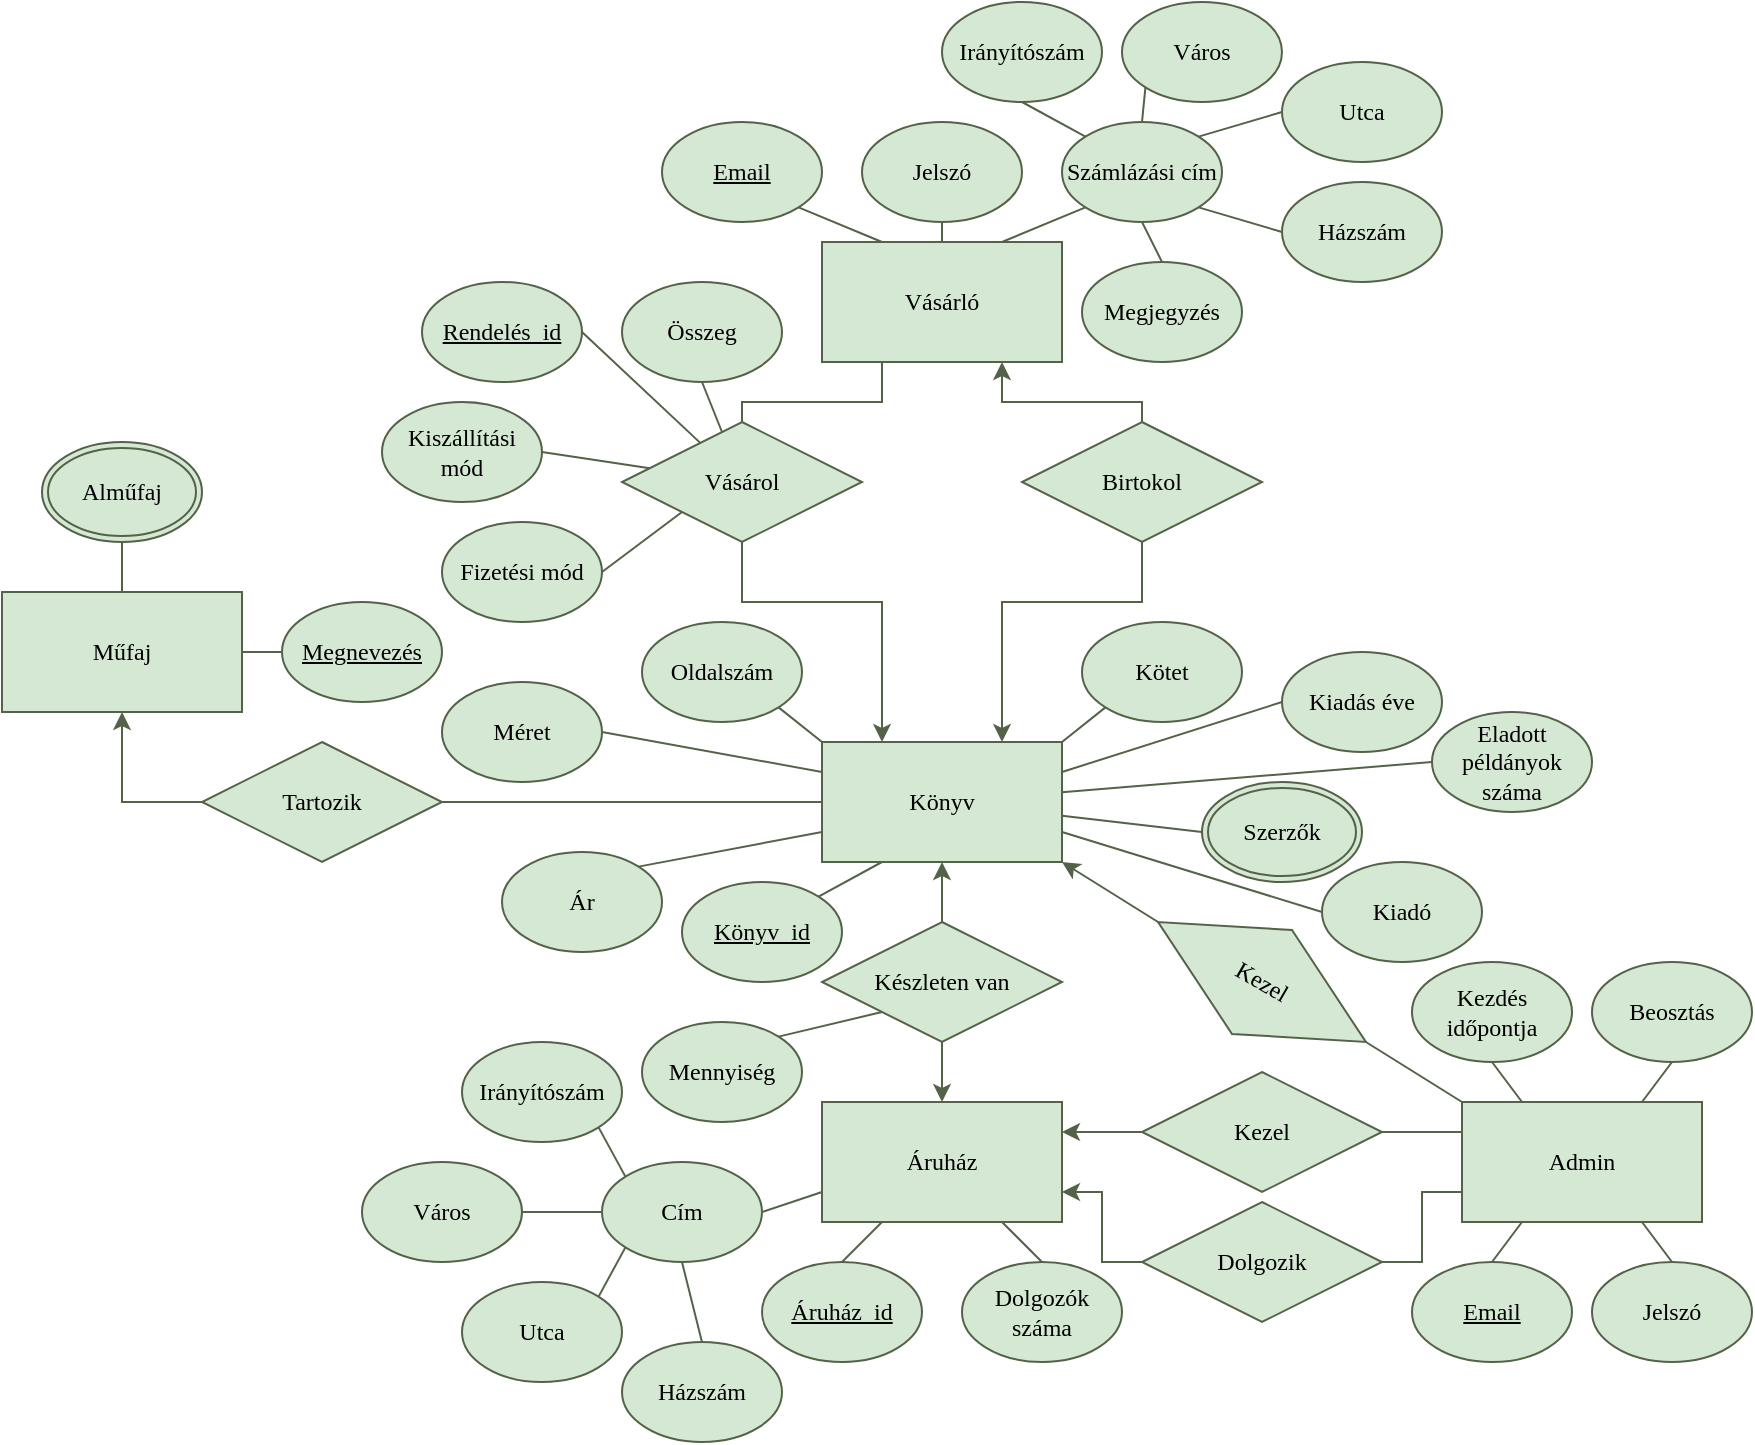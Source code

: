 <mxfile version="24.0.1" type="device">
  <diagram name="1 oldal" id="Fu4hLFUh1KVYdfKpGeLN">
    <mxGraphModel dx="2022" dy="591" grid="1" gridSize="10" guides="1" tooltips="1" connect="1" arrows="1" fold="1" page="1" pageScale="1" pageWidth="827" pageHeight="1169" math="0" shadow="0">
      <root>
        <mxCell id="0" />
        <mxCell id="1" parent="0" />
        <mxCell id="RZPR3kIjlsMWi17amMFl-12" style="rounded=0;orthogonalLoop=1;jettySize=auto;html=1;exitX=0;exitY=0.5;exitDx=0;exitDy=0;entryX=0.5;entryY=1;entryDx=0;entryDy=0;endArrow=classic;endFill=1;fontFamily=Calibri;fontColor=#546248;fillColor=#d5e8d4;strokeColor=#546248;edgeStyle=orthogonalEdgeStyle;" parent="1" source="1YvyH126ldd-et75dgN8-4" target="1YvyH126ldd-et75dgN8-3" edge="1">
          <mxGeometry relative="1" as="geometry">
            <mxPoint x="110" y="445" as="targetPoint" />
          </mxGeometry>
        </mxCell>
        <mxCell id="RZPR3kIjlsMWi17amMFl-19" style="rounded=0;orthogonalLoop=1;jettySize=auto;html=1;entryX=0;entryY=0.5;entryDx=0;entryDy=0;endArrow=none;endFill=0;fontFamily=Calibri;fontColor=#546248;fillColor=#d5e8d4;strokeColor=#546248;" parent="1" source="qL_LGEdb0NVFimi9Nnbc-1" target="UofxTASj_F71TdPfPJub-4" edge="1">
          <mxGeometry relative="1" as="geometry">
            <mxPoint x="520" y="435" as="targetPoint" />
          </mxGeometry>
        </mxCell>
        <mxCell id="RZPR3kIjlsMWi17amMFl-20" style="rounded=0;orthogonalLoop=1;jettySize=auto;html=1;exitX=1;exitY=0.25;exitDx=0;exitDy=0;entryX=0;entryY=0.5;entryDx=0;entryDy=0;endArrow=none;endFill=0;fontFamily=Calibri;fontColor=#546248;fillColor=#d5e8d4;strokeColor=#546248;" parent="1" source="qL_LGEdb0NVFimi9Nnbc-1" target="qL_LGEdb0NVFimi9Nnbc-32" edge="1">
          <mxGeometry relative="1" as="geometry" />
        </mxCell>
        <mxCell id="RZPR3kIjlsMWi17amMFl-21" style="rounded=0;orthogonalLoop=1;jettySize=auto;html=1;exitX=1;exitY=0.75;exitDx=0;exitDy=0;entryX=0;entryY=0.5;entryDx=0;entryDy=0;endArrow=none;endFill=0;fontFamily=Calibri;fontColor=#546248;fillColor=#d5e8d4;strokeColor=#546248;" parent="1" source="qL_LGEdb0NVFimi9Nnbc-1" target="qL_LGEdb0NVFimi9Nnbc-30" edge="1">
          <mxGeometry relative="1" as="geometry" />
        </mxCell>
        <mxCell id="RZPR3kIjlsMWi17amMFl-39" style="rounded=0;orthogonalLoop=1;jettySize=auto;html=1;exitX=1;exitY=1;exitDx=0;exitDy=0;entryX=0;entryY=0.5;entryDx=0;entryDy=0;endArrow=none;endFill=0;startArrow=classic;startFill=1;fontFamily=Calibri;fontColor=#546248;fillColor=#d5e8d4;strokeColor=#546248;" parent="1" source="qL_LGEdb0NVFimi9Nnbc-1" target="RZPR3kIjlsMWi17amMFl-9" edge="1">
          <mxGeometry relative="1" as="geometry" />
        </mxCell>
        <mxCell id="qL_LGEdb0NVFimi9Nnbc-1" value="Könyv" style="rounded=0;whiteSpace=wrap;html=1;fontFamily=Calibri;fillColor=#d5e8d4;strokeColor=#546248;" parent="1" vertex="1">
          <mxGeometry x="330" y="390" width="120" height="60" as="geometry" />
        </mxCell>
        <mxCell id="qL_LGEdb0NVFimi9Nnbc-10" style="edgeStyle=orthogonalEdgeStyle;rounded=0;orthogonalLoop=1;jettySize=auto;html=1;exitX=0.25;exitY=1;exitDx=0;exitDy=0;entryX=0.5;entryY=0;entryDx=0;entryDy=0;endArrow=none;endFill=0;fontFamily=Calibri;fontColor=#546248;fillColor=#d5e8d4;strokeColor=#546248;" parent="1" source="qL_LGEdb0NVFimi9Nnbc-2" target="qL_LGEdb0NVFimi9Nnbc-7" edge="1">
          <mxGeometry relative="1" as="geometry">
            <Array as="points">
              <mxPoint x="360" y="220" />
              <mxPoint x="290" y="220" />
            </Array>
          </mxGeometry>
        </mxCell>
        <mxCell id="qL_LGEdb0NVFimi9Nnbc-17" style="edgeStyle=orthogonalEdgeStyle;rounded=0;orthogonalLoop=1;jettySize=auto;html=1;exitX=0.75;exitY=1;exitDx=0;exitDy=0;entryX=0.5;entryY=0;entryDx=0;entryDy=0;endArrow=none;endFill=0;startArrow=classic;startFill=1;fontFamily=Calibri;fontColor=#546248;fillColor=#d5e8d4;strokeColor=#546248;" parent="1" source="qL_LGEdb0NVFimi9Nnbc-2" target="qL_LGEdb0NVFimi9Nnbc-16" edge="1">
          <mxGeometry relative="1" as="geometry">
            <Array as="points">
              <mxPoint x="420" y="220" />
              <mxPoint x="490" y="220" />
            </Array>
          </mxGeometry>
        </mxCell>
        <mxCell id="qL_LGEdb0NVFimi9Nnbc-2" value="Vásárló" style="rounded=0;whiteSpace=wrap;html=1;fontFamily=Calibri;fillColor=#d5e8d4;strokeColor=#546248;" parent="1" vertex="1">
          <mxGeometry x="330" y="140" width="120" height="60" as="geometry" />
        </mxCell>
        <mxCell id="qL_LGEdb0NVFimi9Nnbc-14" style="edgeStyle=orthogonalEdgeStyle;rounded=0;orthogonalLoop=1;jettySize=auto;html=1;exitX=0.5;exitY=0;exitDx=0;exitDy=0;entryX=0.5;entryY=1;entryDx=0;entryDy=0;endArrow=none;endFill=0;startArrow=classic;startFill=1;fontFamily=Calibri;fontColor=#546248;fillColor=#d5e8d4;strokeColor=#546248;" parent="1" source="qL_LGEdb0NVFimi9Nnbc-3" target="qL_LGEdb0NVFimi9Nnbc-9" edge="1">
          <mxGeometry relative="1" as="geometry" />
        </mxCell>
        <mxCell id="RZPR3kIjlsMWi17amMFl-36" style="rounded=0;orthogonalLoop=1;jettySize=auto;html=1;exitX=0;exitY=0.75;exitDx=0;exitDy=0;entryX=1;entryY=0.5;entryDx=0;entryDy=0;endArrow=none;endFill=0;fontFamily=Calibri;fontColor=#546248;fillColor=#d5e8d4;strokeColor=#546248;" parent="1" source="qL_LGEdb0NVFimi9Nnbc-3" target="qL_LGEdb0NVFimi9Nnbc-24" edge="1">
          <mxGeometry relative="1" as="geometry" />
        </mxCell>
        <mxCell id="qL_LGEdb0NVFimi9Nnbc-3" value="Áruház" style="rounded=0;whiteSpace=wrap;html=1;fontFamily=Calibri;fillColor=#d5e8d4;strokeColor=#546248;" parent="1" vertex="1">
          <mxGeometry x="330" y="570" width="120" height="60" as="geometry" />
        </mxCell>
        <mxCell id="qL_LGEdb0NVFimi9Nnbc-12" style="rounded=0;orthogonalLoop=1;jettySize=auto;html=1;exitX=0;exitY=0.75;exitDx=0;exitDy=0;entryX=1;entryY=0.5;entryDx=0;entryDy=0;endArrow=none;endFill=0;edgeStyle=orthogonalEdgeStyle;startArrow=none;startFill=0;fontFamily=Calibri;fontColor=#546248;fillColor=#d5e8d4;strokeColor=#546248;" parent="1" source="qL_LGEdb0NVFimi9Nnbc-5" target="qL_LGEdb0NVFimi9Nnbc-8" edge="1">
          <mxGeometry relative="1" as="geometry" />
        </mxCell>
        <mxCell id="RZPR3kIjlsMWi17amMFl-31" style="rounded=0;orthogonalLoop=1;jettySize=auto;html=1;exitX=0;exitY=0.25;exitDx=0;exitDy=0;entryX=1;entryY=0.5;entryDx=0;entryDy=0;endArrow=none;endFill=0;edgeStyle=orthogonalEdgeStyle;fontFamily=Calibri;fontColor=#546248;fillColor=#d5e8d4;strokeColor=#546248;" parent="1" source="qL_LGEdb0NVFimi9Nnbc-5" target="RZPR3kIjlsMWi17amMFl-8" edge="1">
          <mxGeometry relative="1" as="geometry" />
        </mxCell>
        <mxCell id="qL_LGEdb0NVFimi9Nnbc-5" value="Admin" style="rounded=0;whiteSpace=wrap;html=1;fontFamily=Calibri;fillColor=#d5e8d4;strokeColor=#546248;" parent="1" vertex="1">
          <mxGeometry x="650" y="570" width="120" height="60" as="geometry" />
        </mxCell>
        <mxCell id="qL_LGEdb0NVFimi9Nnbc-11" style="edgeStyle=orthogonalEdgeStyle;rounded=0;orthogonalLoop=1;jettySize=auto;html=1;exitX=0.5;exitY=1;exitDx=0;exitDy=0;entryX=0.25;entryY=0;entryDx=0;entryDy=0;fontFamily=Calibri;fontColor=#546248;fillColor=#d5e8d4;strokeColor=#546248;" parent="1" source="qL_LGEdb0NVFimi9Nnbc-7" target="qL_LGEdb0NVFimi9Nnbc-1" edge="1">
          <mxGeometry relative="1" as="geometry">
            <mxPoint x="360" y="330.0" as="targetPoint" />
            <Array as="points">
              <mxPoint x="290" y="320" />
              <mxPoint x="360" y="320" />
            </Array>
          </mxGeometry>
        </mxCell>
        <mxCell id="qL_LGEdb0NVFimi9Nnbc-7" value="Vásárol" style="rhombus;whiteSpace=wrap;html=1;fontFamily=Calibri;fillColor=#d5e8d4;strokeColor=#546248;" parent="1" vertex="1">
          <mxGeometry x="230" y="230" width="120" height="60" as="geometry" />
        </mxCell>
        <mxCell id="qL_LGEdb0NVFimi9Nnbc-13" style="rounded=0;orthogonalLoop=1;jettySize=auto;html=1;exitX=0;exitY=0.5;exitDx=0;exitDy=0;entryX=1;entryY=0.75;entryDx=0;entryDy=0;edgeStyle=orthogonalEdgeStyle;fontFamily=Calibri;fontColor=#546248;fillColor=#d5e8d4;strokeColor=#546248;" parent="1" source="qL_LGEdb0NVFimi9Nnbc-8" target="qL_LGEdb0NVFimi9Nnbc-3" edge="1">
          <mxGeometry relative="1" as="geometry" />
        </mxCell>
        <mxCell id="qL_LGEdb0NVFimi9Nnbc-8" value="Dolgozik" style="rhombus;whiteSpace=wrap;html=1;fontFamily=Calibri;fillColor=#d5e8d4;strokeColor=#546248;" parent="1" vertex="1">
          <mxGeometry x="490" y="620" width="120" height="60" as="geometry" />
        </mxCell>
        <mxCell id="qL_LGEdb0NVFimi9Nnbc-15" style="edgeStyle=orthogonalEdgeStyle;rounded=0;orthogonalLoop=1;jettySize=auto;html=1;exitX=0.5;exitY=0;exitDx=0;exitDy=0;entryX=0.5;entryY=1;entryDx=0;entryDy=0;fontFamily=Calibri;fontColor=#546248;fillColor=#d5e8d4;strokeColor=#546248;" parent="1" source="qL_LGEdb0NVFimi9Nnbc-9" target="qL_LGEdb0NVFimi9Nnbc-1" edge="1">
          <mxGeometry relative="1" as="geometry" />
        </mxCell>
        <mxCell id="qL_LGEdb0NVFimi9Nnbc-9" value="Készleten van" style="rhombus;whiteSpace=wrap;html=1;fontFamily=Calibri;fillColor=#d5e8d4;strokeColor=#546248;" parent="1" vertex="1">
          <mxGeometry x="330" y="480" width="120" height="60" as="geometry" />
        </mxCell>
        <mxCell id="qL_LGEdb0NVFimi9Nnbc-18" style="edgeStyle=orthogonalEdgeStyle;rounded=0;orthogonalLoop=1;jettySize=auto;html=1;exitX=0.5;exitY=1;exitDx=0;exitDy=0;entryX=0.75;entryY=0;entryDx=0;entryDy=0;fontFamily=Calibri;fontColor=#546248;fillColor=#d5e8d4;strokeColor=#546248;" parent="1" source="qL_LGEdb0NVFimi9Nnbc-16" target="qL_LGEdb0NVFimi9Nnbc-1" edge="1">
          <mxGeometry relative="1" as="geometry">
            <mxPoint x="420" y="330.0" as="targetPoint" />
            <Array as="points">
              <mxPoint x="490" y="320" />
              <mxPoint x="420" y="320" />
            </Array>
          </mxGeometry>
        </mxCell>
        <mxCell id="qL_LGEdb0NVFimi9Nnbc-16" value="Birtokol" style="rhombus;whiteSpace=wrap;html=1;fontFamily=Calibri;fillColor=#d5e8d4;strokeColor=#546248;" parent="1" vertex="1">
          <mxGeometry x="430" y="230" width="120" height="60" as="geometry" />
        </mxCell>
        <mxCell id="RZPR3kIjlsMWi17amMFl-11" style="rounded=0;orthogonalLoop=1;jettySize=auto;html=1;exitX=0.5;exitY=0;exitDx=0;exitDy=0;entryX=0.5;entryY=1;entryDx=0;entryDy=0;endArrow=none;endFill=0;fontFamily=Calibri;fontColor=#546248;fillColor=#d5e8d4;strokeColor=#546248;startArrow=none;startFill=0;" parent="1" source="1YvyH126ldd-et75dgN8-3" target="UofxTASj_F71TdPfPJub-2" edge="1">
          <mxGeometry relative="1" as="geometry">
            <mxPoint y="340" as="sourcePoint" />
            <mxPoint x="-20" y="290" as="targetPoint" />
          </mxGeometry>
        </mxCell>
        <mxCell id="qL_LGEdb0NVFimi9Nnbc-24" value="Cím" style="ellipse;whiteSpace=wrap;html=1;fontFamily=Calibri;fillColor=#d5e8d4;strokeColor=#546248;" parent="1" vertex="1">
          <mxGeometry x="220" y="600" width="80" height="50" as="geometry" />
        </mxCell>
        <mxCell id="RZPR3kIjlsMWi17amMFl-33" style="rounded=0;orthogonalLoop=1;jettySize=auto;html=1;exitX=0.5;exitY=0;exitDx=0;exitDy=0;entryX=0.75;entryY=1;entryDx=0;entryDy=0;endArrow=none;endFill=0;fontFamily=Calibri;fontColor=#546248;fillColor=#d5e8d4;strokeColor=#546248;" parent="1" source="qL_LGEdb0NVFimi9Nnbc-26" target="qL_LGEdb0NVFimi9Nnbc-3" edge="1">
          <mxGeometry relative="1" as="geometry" />
        </mxCell>
        <mxCell id="qL_LGEdb0NVFimi9Nnbc-26" value="Dolgozók száma" style="ellipse;whiteSpace=wrap;html=1;fontFamily=Calibri;fillColor=#d5e8d4;strokeColor=#546248;" parent="1" vertex="1">
          <mxGeometry x="400" y="650" width="80" height="50" as="geometry" />
        </mxCell>
        <mxCell id="RZPR3kIjlsMWi17amMFl-42" style="rounded=0;orthogonalLoop=1;jettySize=auto;html=1;exitX=1;exitY=0;exitDx=0;exitDy=0;entryX=0;entryY=0.75;entryDx=0;entryDy=0;endArrow=none;endFill=0;fontFamily=Calibri;fontColor=#546248;fillColor=#d5e8d4;strokeColor=#546248;" parent="1" source="qL_LGEdb0NVFimi9Nnbc-29" target="qL_LGEdb0NVFimi9Nnbc-1" edge="1">
          <mxGeometry relative="1" as="geometry" />
        </mxCell>
        <mxCell id="qL_LGEdb0NVFimi9Nnbc-29" value="Ár" style="ellipse;whiteSpace=wrap;html=1;fontFamily=Calibri;fillColor=#d5e8d4;strokeColor=#546248;" parent="1" vertex="1">
          <mxGeometry x="170" y="445" width="80" height="50" as="geometry" />
        </mxCell>
        <mxCell id="qL_LGEdb0NVFimi9Nnbc-30" value="Kiadó" style="ellipse;whiteSpace=wrap;html=1;fontFamily=Calibri;fillColor=#d5e8d4;strokeColor=#546248;" parent="1" vertex="1">
          <mxGeometry x="580" y="450" width="80" height="50" as="geometry" />
        </mxCell>
        <mxCell id="RZPR3kIjlsMWi17amMFl-45" style="rounded=0;orthogonalLoop=1;jettySize=auto;html=1;exitX=0;exitY=1;exitDx=0;exitDy=0;entryX=1;entryY=0;entryDx=0;entryDy=0;endArrow=none;endFill=0;fontFamily=Calibri;fontColor=#546248;fillColor=#d5e8d4;strokeColor=#546248;" parent="1" source="qL_LGEdb0NVFimi9Nnbc-31" target="qL_LGEdb0NVFimi9Nnbc-1" edge="1">
          <mxGeometry relative="1" as="geometry" />
        </mxCell>
        <mxCell id="qL_LGEdb0NVFimi9Nnbc-31" value="Kötet" style="ellipse;whiteSpace=wrap;html=1;fontFamily=Calibri;fillColor=#d5e8d4;strokeColor=#546248;" parent="1" vertex="1">
          <mxGeometry x="460" y="330" width="80" height="50" as="geometry" />
        </mxCell>
        <mxCell id="qL_LGEdb0NVFimi9Nnbc-32" value="Kiadás éve" style="ellipse;whiteSpace=wrap;html=1;fontFamily=Calibri;fillColor=#d5e8d4;strokeColor=#546248;" parent="1" vertex="1">
          <mxGeometry x="560" y="345" width="80" height="50" as="geometry" />
        </mxCell>
        <mxCell id="RZPR3kIjlsMWi17amMFl-43" style="rounded=0;orthogonalLoop=1;jettySize=auto;html=1;exitX=1;exitY=0.5;exitDx=0;exitDy=0;entryX=0;entryY=0.25;entryDx=0;entryDy=0;endArrow=none;endFill=0;fontFamily=Calibri;fontColor=#546248;fillColor=#d5e8d4;strokeColor=#546248;" parent="1" source="qL_LGEdb0NVFimi9Nnbc-33" target="qL_LGEdb0NVFimi9Nnbc-1" edge="1">
          <mxGeometry relative="1" as="geometry" />
        </mxCell>
        <mxCell id="qL_LGEdb0NVFimi9Nnbc-33" value="Méret" style="ellipse;whiteSpace=wrap;html=1;fontFamily=Calibri;fillColor=#d5e8d4;strokeColor=#546248;" parent="1" vertex="1">
          <mxGeometry x="140" y="360" width="80" height="50" as="geometry" />
        </mxCell>
        <mxCell id="RZPR3kIjlsMWi17amMFl-44" style="rounded=0;orthogonalLoop=1;jettySize=auto;html=1;exitX=1;exitY=1;exitDx=0;exitDy=0;entryX=0;entryY=0;entryDx=0;entryDy=0;endArrow=none;endFill=0;fontFamily=Calibri;fontColor=#546248;fillColor=#d5e8d4;strokeColor=#546248;" parent="1" source="qL_LGEdb0NVFimi9Nnbc-34" target="qL_LGEdb0NVFimi9Nnbc-1" edge="1">
          <mxGeometry relative="1" as="geometry" />
        </mxCell>
        <mxCell id="qL_LGEdb0NVFimi9Nnbc-34" value="Oldalszám" style="ellipse;whiteSpace=wrap;html=1;fontFamily=Calibri;fillColor=#d5e8d4;strokeColor=#546248;" parent="1" vertex="1">
          <mxGeometry x="240" y="330" width="80" height="50" as="geometry" />
        </mxCell>
        <mxCell id="RZPR3kIjlsMWi17amMFl-28" style="rounded=0;orthogonalLoop=1;jettySize=auto;html=1;exitX=1;exitY=1;exitDx=0;exitDy=0;entryX=0.25;entryY=0;entryDx=0;entryDy=0;endArrow=none;endFill=0;fontFamily=Calibri;fontColor=#546248;fillColor=#d5e8d4;strokeColor=#546248;" parent="1" source="qL_LGEdb0NVFimi9Nnbc-36" target="qL_LGEdb0NVFimi9Nnbc-2" edge="1">
          <mxGeometry relative="1" as="geometry" />
        </mxCell>
        <mxCell id="qL_LGEdb0NVFimi9Nnbc-36" value="&lt;u&gt;Email&lt;/u&gt;" style="ellipse;whiteSpace=wrap;html=1;fontFamily=Calibri;fillColor=#d5e8d4;strokeColor=#546248;" parent="1" vertex="1">
          <mxGeometry x="250" y="80" width="80" height="50" as="geometry" />
        </mxCell>
        <mxCell id="RZPR3kIjlsMWi17amMFl-29" style="rounded=0;orthogonalLoop=1;jettySize=auto;html=1;exitX=0.5;exitY=1;exitDx=0;exitDy=0;entryX=0.5;entryY=0;entryDx=0;entryDy=0;endArrow=none;endFill=0;fontFamily=Calibri;fontColor=#546248;fillColor=#d5e8d4;strokeColor=#546248;" parent="1" source="qL_LGEdb0NVFimi9Nnbc-37" target="qL_LGEdb0NVFimi9Nnbc-2" edge="1">
          <mxGeometry relative="1" as="geometry" />
        </mxCell>
        <mxCell id="qL_LGEdb0NVFimi9Nnbc-37" value="Jelszó" style="ellipse;whiteSpace=wrap;html=1;fontFamily=Calibri;fillColor=#d5e8d4;strokeColor=#546248;" parent="1" vertex="1">
          <mxGeometry x="350" y="80" width="80" height="50" as="geometry" />
        </mxCell>
        <mxCell id="RZPR3kIjlsMWi17amMFl-30" style="rounded=0;orthogonalLoop=1;jettySize=auto;html=1;exitX=0;exitY=1;exitDx=0;exitDy=0;entryX=0.75;entryY=0;entryDx=0;entryDy=0;endArrow=none;endFill=0;fontFamily=Calibri;fontColor=#546248;fillColor=#d5e8d4;strokeColor=#546248;" parent="1" source="qL_LGEdb0NVFimi9Nnbc-38" target="qL_LGEdb0NVFimi9Nnbc-2" edge="1">
          <mxGeometry relative="1" as="geometry" />
        </mxCell>
        <mxCell id="RZPR3kIjlsMWi17amMFl-53" style="rounded=0;orthogonalLoop=1;jettySize=auto;html=1;exitX=0;exitY=0;exitDx=0;exitDy=0;entryX=0.5;entryY=1;entryDx=0;entryDy=0;endArrow=none;endFill=0;fontFamily=Calibri;fontColor=#546248;fillColor=#d5e8d4;strokeColor=#546248;" parent="1" source="qL_LGEdb0NVFimi9Nnbc-38" target="RZPR3kIjlsMWi17amMFl-48" edge="1">
          <mxGeometry relative="1" as="geometry" />
        </mxCell>
        <mxCell id="RZPR3kIjlsMWi17amMFl-54" style="rounded=0;orthogonalLoop=1;jettySize=auto;html=1;exitX=0.5;exitY=0;exitDx=0;exitDy=0;entryX=0;entryY=1;entryDx=0;entryDy=0;endArrow=none;endFill=0;fontFamily=Calibri;fontColor=#546248;fillColor=#d5e8d4;strokeColor=#546248;" parent="1" source="qL_LGEdb0NVFimi9Nnbc-38" target="RZPR3kIjlsMWi17amMFl-49" edge="1">
          <mxGeometry relative="1" as="geometry" />
        </mxCell>
        <mxCell id="qL_LGEdb0NVFimi9Nnbc-38" value="Számlázási cím" style="ellipse;whiteSpace=wrap;html=1;fontFamily=Calibri;fillColor=#d5e8d4;strokeColor=#546248;" parent="1" vertex="1">
          <mxGeometry x="450" y="80" width="80" height="50" as="geometry" />
        </mxCell>
        <mxCell id="RZPR3kIjlsMWi17amMFl-24" style="rounded=0;orthogonalLoop=1;jettySize=auto;html=1;exitX=0.5;exitY=1;exitDx=0;exitDy=0;endArrow=none;endFill=0;fontFamily=Calibri;fontColor=#546248;fillColor=#d5e8d4;strokeColor=#546248;" parent="1" source="RZPR3kIjlsMWi17amMFl-1" target="qL_LGEdb0NVFimi9Nnbc-7" edge="1">
          <mxGeometry relative="1" as="geometry" />
        </mxCell>
        <mxCell id="RZPR3kIjlsMWi17amMFl-1" value="Összeg" style="ellipse;whiteSpace=wrap;html=1;fontFamily=Calibri;fillColor=#d5e8d4;strokeColor=#546248;" parent="1" vertex="1">
          <mxGeometry x="230" y="160" width="80" height="50" as="geometry" />
        </mxCell>
        <mxCell id="RZPR3kIjlsMWi17amMFl-23" style="rounded=0;orthogonalLoop=1;jettySize=auto;html=1;exitX=1;exitY=0.5;exitDx=0;exitDy=0;entryX=0;entryY=1;entryDx=0;entryDy=0;endArrow=none;endFill=0;fontFamily=Calibri;fontColor=#546248;fillColor=#d5e8d4;strokeColor=#546248;" parent="1" source="RZPR3kIjlsMWi17amMFl-2" target="qL_LGEdb0NVFimi9Nnbc-7" edge="1">
          <mxGeometry relative="1" as="geometry" />
        </mxCell>
        <mxCell id="RZPR3kIjlsMWi17amMFl-2" value="Fizetési mód" style="ellipse;whiteSpace=wrap;html=1;fontFamily=Calibri;fillColor=#d5e8d4;strokeColor=#546248;" parent="1" vertex="1">
          <mxGeometry x="140" y="280" width="80" height="50" as="geometry" />
        </mxCell>
        <mxCell id="RZPR3kIjlsMWi17amMFl-27" style="rounded=0;orthogonalLoop=1;jettySize=auto;html=1;exitX=1;exitY=0.5;exitDx=0;exitDy=0;endArrow=none;endFill=0;fontFamily=Calibri;fontColor=#546248;fillColor=#d5e8d4;strokeColor=#546248;" parent="1" source="RZPR3kIjlsMWi17amMFl-3" target="qL_LGEdb0NVFimi9Nnbc-7" edge="1">
          <mxGeometry relative="1" as="geometry" />
        </mxCell>
        <mxCell id="RZPR3kIjlsMWi17amMFl-3" value="Kiszállítási mód" style="ellipse;whiteSpace=wrap;html=1;fontFamily=Calibri;fillColor=#d5e8d4;strokeColor=#546248;" parent="1" vertex="1">
          <mxGeometry x="110" y="220" width="80" height="50" as="geometry" />
        </mxCell>
        <mxCell id="RZPR3kIjlsMWi17amMFl-37" style="rounded=0;orthogonalLoop=1;jettySize=auto;html=1;exitX=0.5;exitY=0;exitDx=0;exitDy=0;entryX=0.25;entryY=1;entryDx=0;entryDy=0;endArrow=none;endFill=0;fontFamily=Calibri;fontColor=#546248;fillColor=#d5e8d4;strokeColor=#546248;" parent="1" source="RZPR3kIjlsMWi17amMFl-4" target="qL_LGEdb0NVFimi9Nnbc-5" edge="1">
          <mxGeometry relative="1" as="geometry" />
        </mxCell>
        <mxCell id="RZPR3kIjlsMWi17amMFl-4" value="&lt;u&gt;Email&lt;/u&gt;" style="ellipse;whiteSpace=wrap;html=1;fontFamily=Calibri;fillColor=#d5e8d4;strokeColor=#546248;" parent="1" vertex="1">
          <mxGeometry x="625" y="650" width="80" height="50" as="geometry" />
        </mxCell>
        <mxCell id="RZPR3kIjlsMWi17amMFl-38" style="rounded=0;orthogonalLoop=1;jettySize=auto;html=1;exitX=0.5;exitY=0;exitDx=0;exitDy=0;entryX=0.75;entryY=1;entryDx=0;entryDy=0;endArrow=none;endFill=0;fontFamily=Calibri;fontColor=#546248;fillColor=#d5e8d4;strokeColor=#546248;" parent="1" source="RZPR3kIjlsMWi17amMFl-5" target="qL_LGEdb0NVFimi9Nnbc-5" edge="1">
          <mxGeometry relative="1" as="geometry" />
        </mxCell>
        <mxCell id="RZPR3kIjlsMWi17amMFl-5" value="Jelszó" style="ellipse;whiteSpace=wrap;html=1;fontFamily=Calibri;fillColor=#d5e8d4;strokeColor=#546248;" parent="1" vertex="1">
          <mxGeometry x="715" y="650" width="80" height="50" as="geometry" />
        </mxCell>
        <mxCell id="RZPR3kIjlsMWi17amMFl-67" style="rounded=0;orthogonalLoop=1;jettySize=auto;html=1;exitX=0.5;exitY=1;exitDx=0;exitDy=0;entryX=0.75;entryY=0;entryDx=0;entryDy=0;endArrow=none;endFill=0;strokeColor=#546248;" parent="1" source="RZPR3kIjlsMWi17amMFl-7" target="qL_LGEdb0NVFimi9Nnbc-5" edge="1">
          <mxGeometry relative="1" as="geometry" />
        </mxCell>
        <mxCell id="RZPR3kIjlsMWi17amMFl-7" value="Beosztás" style="ellipse;whiteSpace=wrap;html=1;fontFamily=Calibri;fillColor=#d5e8d4;strokeColor=#546248;" parent="1" vertex="1">
          <mxGeometry x="715" y="500" width="80" height="50" as="geometry" />
        </mxCell>
        <mxCell id="RZPR3kIjlsMWi17amMFl-32" style="rounded=0;orthogonalLoop=1;jettySize=auto;html=1;exitX=0;exitY=0.5;exitDx=0;exitDy=0;entryX=1;entryY=0.25;entryDx=0;entryDy=0;endArrow=classic;endFill=1;edgeStyle=orthogonalEdgeStyle;fontFamily=Calibri;fontColor=#546248;fillColor=#d5e8d4;strokeColor=#546248;" parent="1" source="RZPR3kIjlsMWi17amMFl-8" target="qL_LGEdb0NVFimi9Nnbc-3" edge="1">
          <mxGeometry relative="1" as="geometry" />
        </mxCell>
        <mxCell id="RZPR3kIjlsMWi17amMFl-8" value="Kezel" style="rhombus;whiteSpace=wrap;html=1;fontFamily=Calibri;fillColor=#d5e8d4;strokeColor=#546248;" parent="1" vertex="1">
          <mxGeometry x="490" y="555" width="120" height="60" as="geometry" />
        </mxCell>
        <mxCell id="RZPR3kIjlsMWi17amMFl-40" style="rounded=0;orthogonalLoop=1;jettySize=auto;html=1;exitX=1;exitY=0.5;exitDx=0;exitDy=0;entryX=0;entryY=0;entryDx=0;entryDy=0;endArrow=none;endFill=0;fontFamily=Calibri;fontColor=#546248;fillColor=#d5e8d4;strokeColor=#546248;" parent="1" source="RZPR3kIjlsMWi17amMFl-9" target="qL_LGEdb0NVFimi9Nnbc-5" edge="1">
          <mxGeometry relative="1" as="geometry" />
        </mxCell>
        <mxCell id="RZPR3kIjlsMWi17amMFl-9" value="Kezel" style="rhombus;whiteSpace=wrap;html=1;rotation=30;fontFamily=Calibri;fillColor=#d5e8d4;strokeColor=#546248;" parent="1" vertex="1">
          <mxGeometry x="490" y="480" width="120" height="60" as="geometry" />
        </mxCell>
        <mxCell id="RZPR3kIjlsMWi17amMFl-66" style="rounded=0;orthogonalLoop=1;jettySize=auto;html=1;exitX=0.5;exitY=1;exitDx=0;exitDy=0;entryX=0.25;entryY=0;entryDx=0;entryDy=0;endArrow=none;endFill=0;strokeColor=#546248;" parent="1" source="RZPR3kIjlsMWi17amMFl-15" target="qL_LGEdb0NVFimi9Nnbc-5" edge="1">
          <mxGeometry relative="1" as="geometry" />
        </mxCell>
        <mxCell id="RZPR3kIjlsMWi17amMFl-15" value="Kezdés időpontja" style="ellipse;whiteSpace=wrap;html=1;fontFamily=Calibri;fillColor=#d5e8d4;strokeColor=#546248;" parent="1" vertex="1">
          <mxGeometry x="625" y="500" width="80" height="50" as="geometry" />
        </mxCell>
        <mxCell id="RZPR3kIjlsMWi17amMFl-34" style="rounded=0;orthogonalLoop=1;jettySize=auto;html=1;exitX=0.5;exitY=0;exitDx=0;exitDy=0;entryX=0.25;entryY=1;entryDx=0;entryDy=0;endArrow=none;endFill=0;fontFamily=Calibri;fontColor=#546248;fillColor=#d5e8d4;strokeColor=#546248;" parent="1" source="RZPR3kIjlsMWi17amMFl-16" target="qL_LGEdb0NVFimi9Nnbc-3" edge="1">
          <mxGeometry relative="1" as="geometry" />
        </mxCell>
        <mxCell id="RZPR3kIjlsMWi17amMFl-16" value="&lt;u&gt;Áruház_id&lt;/u&gt;" style="ellipse;whiteSpace=wrap;html=1;fontFamily=Calibri;fillColor=#d5e8d4;strokeColor=#546248;" parent="1" vertex="1">
          <mxGeometry x="300" y="650" width="80" height="50" as="geometry" />
        </mxCell>
        <mxCell id="RZPR3kIjlsMWi17amMFl-22" style="rounded=0;orthogonalLoop=1;jettySize=auto;html=1;exitX=1;exitY=0;exitDx=0;exitDy=0;entryX=0.25;entryY=1;entryDx=0;entryDy=0;endArrow=none;endFill=0;fontFamily=Calibri;fontColor=#546248;fillColor=#d5e8d4;strokeColor=#546248;" parent="1" source="RZPR3kIjlsMWi17amMFl-17" target="qL_LGEdb0NVFimi9Nnbc-1" edge="1">
          <mxGeometry relative="1" as="geometry" />
        </mxCell>
        <mxCell id="RZPR3kIjlsMWi17amMFl-17" value="&lt;u&gt;Könyv_id&lt;/u&gt;" style="ellipse;whiteSpace=wrap;html=1;fontFamily=Calibri;fillColor=#d5e8d4;strokeColor=#546248;" parent="1" vertex="1">
          <mxGeometry x="260" y="460" width="80" height="50" as="geometry" />
        </mxCell>
        <mxCell id="RZPR3kIjlsMWi17amMFl-25" style="rounded=0;orthogonalLoop=1;jettySize=auto;html=1;exitX=1;exitY=0.5;exitDx=0;exitDy=0;endArrow=none;endFill=0;fontFamily=Calibri;fontColor=#546248;fillColor=#d5e8d4;strokeColor=#546248;" parent="1" source="RZPR3kIjlsMWi17amMFl-18" target="qL_LGEdb0NVFimi9Nnbc-7" edge="1">
          <mxGeometry relative="1" as="geometry" />
        </mxCell>
        <mxCell id="RZPR3kIjlsMWi17amMFl-18" value="&lt;u&gt;Rendelés_id&lt;/u&gt;" style="ellipse;whiteSpace=wrap;html=1;fontFamily=Calibri;fillColor=#d5e8d4;strokeColor=#546248;" parent="1" vertex="1">
          <mxGeometry x="130" y="160" width="80" height="50" as="geometry" />
        </mxCell>
        <mxCell id="RZPR3kIjlsMWi17amMFl-48" value="Irányítószám" style="ellipse;whiteSpace=wrap;html=1;fontFamily=Calibri;fillColor=#d5e8d4;strokeColor=#546248;" parent="1" vertex="1">
          <mxGeometry x="390" y="20" width="80" height="50" as="geometry" />
        </mxCell>
        <mxCell id="RZPR3kIjlsMWi17amMFl-49" value="Város" style="ellipse;whiteSpace=wrap;html=1;fontFamily=Calibri;fillColor=#d5e8d4;strokeColor=#546248;" parent="1" vertex="1">
          <mxGeometry x="480" y="20" width="80" height="50" as="geometry" />
        </mxCell>
        <mxCell id="RZPR3kIjlsMWi17amMFl-55" style="rounded=0;orthogonalLoop=1;jettySize=auto;html=1;exitX=0;exitY=0.5;exitDx=0;exitDy=0;entryX=1;entryY=0;entryDx=0;entryDy=0;endArrow=none;endFill=0;fontFamily=Calibri;fontColor=#546248;fillColor=#d5e8d4;strokeColor=#546248;" parent="1" source="RZPR3kIjlsMWi17amMFl-50" target="qL_LGEdb0NVFimi9Nnbc-38" edge="1">
          <mxGeometry relative="1" as="geometry" />
        </mxCell>
        <mxCell id="RZPR3kIjlsMWi17amMFl-50" value="Utca" style="ellipse;whiteSpace=wrap;html=1;fontFamily=Calibri;fillColor=#d5e8d4;strokeColor=#546248;" parent="1" vertex="1">
          <mxGeometry x="560" y="50" width="80" height="50" as="geometry" />
        </mxCell>
        <mxCell id="RZPR3kIjlsMWi17amMFl-56" style="rounded=0;orthogonalLoop=1;jettySize=auto;html=1;exitX=0;exitY=0.5;exitDx=0;exitDy=0;entryX=1;entryY=1;entryDx=0;entryDy=0;endArrow=none;endFill=0;fontFamily=Calibri;fontColor=#546248;fillColor=#d5e8d4;strokeColor=#546248;" parent="1" source="RZPR3kIjlsMWi17amMFl-51" target="qL_LGEdb0NVFimi9Nnbc-38" edge="1">
          <mxGeometry relative="1" as="geometry" />
        </mxCell>
        <mxCell id="RZPR3kIjlsMWi17amMFl-51" value="Házszám" style="ellipse;whiteSpace=wrap;html=1;fontFamily=Calibri;fillColor=#d5e8d4;strokeColor=#546248;" parent="1" vertex="1">
          <mxGeometry x="560" y="110" width="80" height="50" as="geometry" />
        </mxCell>
        <mxCell id="RZPR3kIjlsMWi17amMFl-57" style="rounded=0;orthogonalLoop=1;jettySize=auto;html=1;exitX=0.5;exitY=0;exitDx=0;exitDy=0;entryX=0.5;entryY=1;entryDx=0;entryDy=0;endArrow=none;endFill=0;fontFamily=Calibri;fontColor=#546248;fillColor=#d5e8d4;strokeColor=#546248;" parent="1" source="RZPR3kIjlsMWi17amMFl-52" target="qL_LGEdb0NVFimi9Nnbc-38" edge="1">
          <mxGeometry relative="1" as="geometry" />
        </mxCell>
        <mxCell id="RZPR3kIjlsMWi17amMFl-52" value="Megjegyzés" style="ellipse;whiteSpace=wrap;html=1;fontFamily=Calibri;fillColor=#d5e8d4;strokeColor=#546248;" parent="1" vertex="1">
          <mxGeometry x="460" y="150" width="80" height="50" as="geometry" />
        </mxCell>
        <mxCell id="RZPR3kIjlsMWi17amMFl-62" style="rounded=0;orthogonalLoop=1;jettySize=auto;html=1;exitX=1;exitY=1;exitDx=0;exitDy=0;entryX=0;entryY=0;entryDx=0;entryDy=0;endArrow=none;endFill=0;fontFamily=Calibri;fontColor=#546248;fillColor=#d5e8d4;strokeColor=#546248;" parent="1" source="RZPR3kIjlsMWi17amMFl-58" target="qL_LGEdb0NVFimi9Nnbc-24" edge="1">
          <mxGeometry relative="1" as="geometry" />
        </mxCell>
        <mxCell id="RZPR3kIjlsMWi17amMFl-58" value="Irányítószám" style="ellipse;whiteSpace=wrap;html=1;fontFamily=Calibri;fillColor=#d5e8d4;strokeColor=#546248;" parent="1" vertex="1">
          <mxGeometry x="150" y="540" width="80" height="50" as="geometry" />
        </mxCell>
        <mxCell id="RZPR3kIjlsMWi17amMFl-63" style="rounded=0;orthogonalLoop=1;jettySize=auto;html=1;exitX=1;exitY=0.5;exitDx=0;exitDy=0;entryX=0;entryY=0.5;entryDx=0;entryDy=0;endArrow=none;endFill=0;fontFamily=Calibri;fontColor=#546248;fillColor=#d5e8d4;strokeColor=#546248;" parent="1" source="RZPR3kIjlsMWi17amMFl-59" target="qL_LGEdb0NVFimi9Nnbc-24" edge="1">
          <mxGeometry relative="1" as="geometry" />
        </mxCell>
        <mxCell id="RZPR3kIjlsMWi17amMFl-59" value="Város" style="ellipse;whiteSpace=wrap;html=1;fontFamily=Calibri;fillColor=#d5e8d4;strokeColor=#546248;" parent="1" vertex="1">
          <mxGeometry x="100" y="600" width="80" height="50" as="geometry" />
        </mxCell>
        <mxCell id="RZPR3kIjlsMWi17amMFl-64" style="rounded=0;orthogonalLoop=1;jettySize=auto;html=1;exitX=1;exitY=0;exitDx=0;exitDy=0;entryX=0;entryY=1;entryDx=0;entryDy=0;endArrow=none;endFill=0;fontFamily=Calibri;fontColor=#546248;fillColor=#d5e8d4;strokeColor=#546248;" parent="1" source="RZPR3kIjlsMWi17amMFl-60" target="qL_LGEdb0NVFimi9Nnbc-24" edge="1">
          <mxGeometry relative="1" as="geometry" />
        </mxCell>
        <mxCell id="RZPR3kIjlsMWi17amMFl-60" value="Utca" style="ellipse;whiteSpace=wrap;html=1;fontFamily=Calibri;fillColor=#d5e8d4;strokeColor=#546248;" parent="1" vertex="1">
          <mxGeometry x="150" y="660" width="80" height="50" as="geometry" />
        </mxCell>
        <mxCell id="RZPR3kIjlsMWi17amMFl-65" style="rounded=0;orthogonalLoop=1;jettySize=auto;html=1;exitX=0.5;exitY=0;exitDx=0;exitDy=0;entryX=0.5;entryY=1;entryDx=0;entryDy=0;endArrow=none;endFill=0;fontFamily=Calibri;fontColor=#546248;fillColor=#d5e8d4;strokeColor=#546248;" parent="1" source="RZPR3kIjlsMWi17amMFl-61" target="qL_LGEdb0NVFimi9Nnbc-24" edge="1">
          <mxGeometry relative="1" as="geometry" />
        </mxCell>
        <mxCell id="RZPR3kIjlsMWi17amMFl-61" value="Házszám" style="ellipse;whiteSpace=wrap;html=1;fontFamily=Calibri;fillColor=#d5e8d4;strokeColor=#546248;" parent="1" vertex="1">
          <mxGeometry x="230" y="690" width="80" height="50" as="geometry" />
        </mxCell>
        <mxCell id="1YvyH126ldd-et75dgN8-2" style="rounded=0;orthogonalLoop=1;jettySize=auto;html=1;exitX=1;exitY=0;exitDx=0;exitDy=0;entryX=0;entryY=1;entryDx=0;entryDy=0;endArrow=none;endFill=0;strokeColor=#546248;" parent="1" source="1YvyH126ldd-et75dgN8-1" target="qL_LGEdb0NVFimi9Nnbc-9" edge="1">
          <mxGeometry relative="1" as="geometry" />
        </mxCell>
        <mxCell id="1YvyH126ldd-et75dgN8-1" value="Mennyiség" style="ellipse;whiteSpace=wrap;html=1;fontFamily=Calibri;fillColor=#d5e8d4;strokeColor=#546248;" parent="1" vertex="1">
          <mxGeometry x="240" y="530" width="80" height="50" as="geometry" />
        </mxCell>
        <mxCell id="1YvyH126ldd-et75dgN8-10" style="rounded=0;orthogonalLoop=1;jettySize=auto;html=1;exitX=1;exitY=0.5;exitDx=0;exitDy=0;entryX=0;entryY=0.5;entryDx=0;entryDy=0;endArrow=none;endFill=0;strokeColor=#546248;" parent="1" source="1YvyH126ldd-et75dgN8-3" target="1YvyH126ldd-et75dgN8-8" edge="1">
          <mxGeometry relative="1" as="geometry" />
        </mxCell>
        <mxCell id="1YvyH126ldd-et75dgN8-3" value="Műfaj" style="rounded=0;whiteSpace=wrap;html=1;fontFamily=Calibri;fillColor=#d5e8d4;strokeColor=#546248;" parent="1" vertex="1">
          <mxGeometry x="-80" y="315" width="120" height="60" as="geometry" />
        </mxCell>
        <mxCell id="1YvyH126ldd-et75dgN8-4" value="Tartozik" style="rhombus;whiteSpace=wrap;html=1;fontFamily=Calibri;fillColor=#d5e8d4;strokeColor=#546248;" parent="1" vertex="1">
          <mxGeometry x="20" y="390" width="120" height="60" as="geometry" />
        </mxCell>
        <mxCell id="1YvyH126ldd-et75dgN8-5" style="rounded=0;orthogonalLoop=1;jettySize=auto;html=1;exitX=0;exitY=0.5;exitDx=0;exitDy=0;entryX=1;entryY=0.5;entryDx=0;entryDy=0;endArrow=none;endFill=0;fontFamily=Calibri;fontColor=#546248;fillColor=#d5e8d4;strokeColor=#546248;" parent="1" source="qL_LGEdb0NVFimi9Nnbc-1" target="1YvyH126ldd-et75dgN8-4" edge="1">
          <mxGeometry relative="1" as="geometry">
            <mxPoint x="170" y="450" as="sourcePoint" />
            <mxPoint x="140" y="450" as="targetPoint" />
          </mxGeometry>
        </mxCell>
        <mxCell id="1YvyH126ldd-et75dgN8-8" value="&lt;u&gt;Megnevezés&lt;/u&gt;" style="ellipse;whiteSpace=wrap;html=1;fontFamily=Calibri;fillColor=#d5e8d4;strokeColor=#546248;" parent="1" vertex="1">
          <mxGeometry x="60" y="320" width="80" height="50" as="geometry" />
        </mxCell>
        <mxCell id="1YvyH126ldd-et75dgN8-17" value="Eladott példányok száma" style="ellipse;whiteSpace=wrap;html=1;fontFamily=Calibri;fillColor=#d5e8d4;strokeColor=#546248;" parent="1" vertex="1">
          <mxGeometry x="635" y="375" width="80" height="50" as="geometry" />
        </mxCell>
        <mxCell id="1YvyH126ldd-et75dgN8-18" style="rounded=0;orthogonalLoop=1;jettySize=auto;html=1;exitX=0;exitY=0.5;exitDx=0;exitDy=0;endArrow=none;endFill=0;strokeColor=#546248;" parent="1" source="1YvyH126ldd-et75dgN8-17" target="qL_LGEdb0NVFimi9Nnbc-1" edge="1">
          <mxGeometry relative="1" as="geometry" />
        </mxCell>
        <mxCell id="UofxTASj_F71TdPfPJub-2" value="&lt;span style=&quot;font-family: Calibri;&quot;&gt;Alműfaj&lt;/span&gt;" style="ellipse;shape=doubleEllipse;margin=3;whiteSpace=wrap;html=1;align=center;fillColor=#d5e8d4;strokeColor=#546248;" vertex="1" parent="1">
          <mxGeometry x="-60" y="240" width="80" height="50" as="geometry" />
        </mxCell>
        <mxCell id="UofxTASj_F71TdPfPJub-4" value="&lt;span style=&quot;font-family: Calibri;&quot;&gt;Szerzők&lt;/span&gt;" style="ellipse;shape=doubleEllipse;margin=3;whiteSpace=wrap;html=1;align=center;fillColor=#d5e8d4;strokeColor=#546248;" vertex="1" parent="1">
          <mxGeometry x="520" y="410" width="80" height="50" as="geometry" />
        </mxCell>
      </root>
    </mxGraphModel>
  </diagram>
</mxfile>
